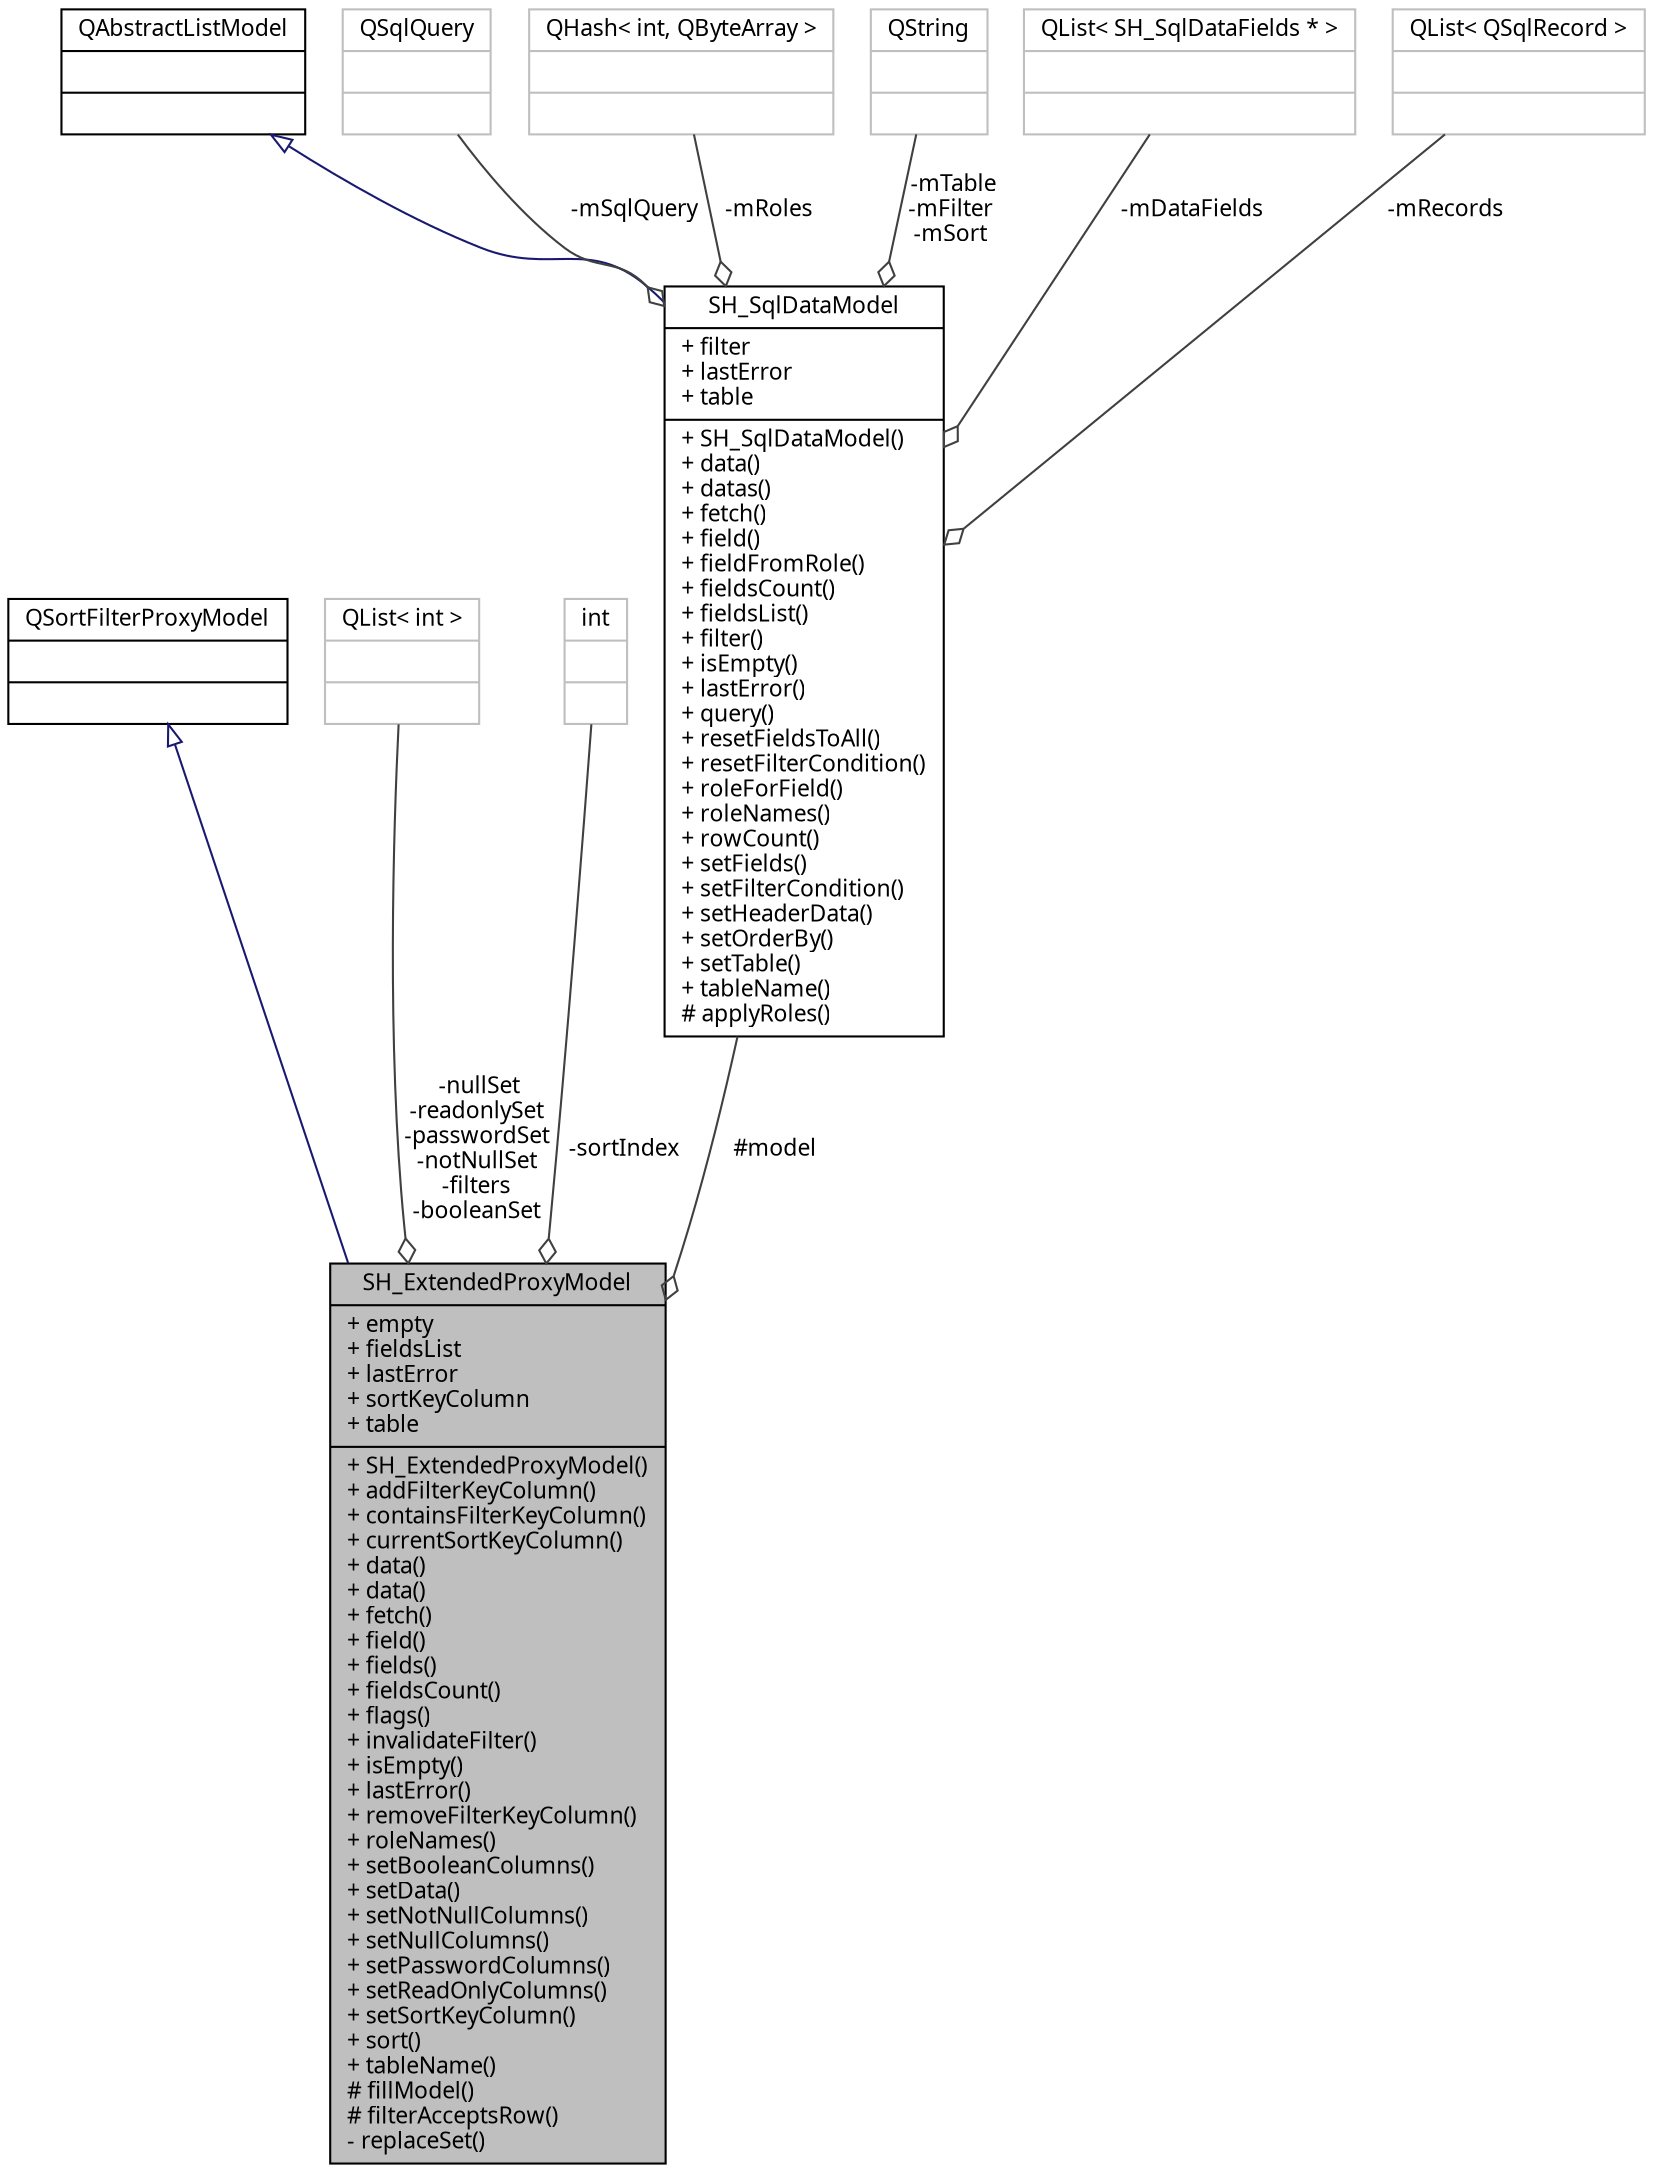 digraph "SH_ExtendedProxyModel"
{
 // INTERACTIVE_SVG=YES
  bgcolor="transparent";
  edge [fontname="Verdana",fontsize="11",labelfontname="Verdana",labelfontsize="11"];
  node [fontname="Verdana",fontsize="11",shape=record];
  Node1 [label="{SH_ExtendedProxyModel\n|+ empty\l+ fieldsList\l+ lastError\l+ sortKeyColumn\l+ table\l|+ SH_ExtendedProxyModel()\l+ addFilterKeyColumn()\l+ containsFilterKeyColumn()\l+ currentSortKeyColumn()\l+ data()\l+ data()\l+ fetch()\l+ field()\l+ fields()\l+ fieldsCount()\l+ flags()\l+ invalidateFilter()\l+ isEmpty()\l+ lastError()\l+ removeFilterKeyColumn()\l+ roleNames()\l+ setBooleanColumns()\l+ setData()\l+ setNotNullColumns()\l+ setNullColumns()\l+ setPasswordColumns()\l+ setReadOnlyColumns()\l+ setSortKeyColumn()\l+ sort()\l+ tableName()\l# fillModel()\l# filterAcceptsRow()\l- replaceSet()\l}",height=0.2,width=0.4,color="black", fillcolor="grey75", style="filled" fontcolor="black"];
  Node2 -> Node1 [dir="back",color="midnightblue",fontsize="11",style="solid",arrowtail="onormal",fontname="Verdana"];
  Node2 [label="{QSortFilterProxyModel\n||}",height=0.2,width=0.4,color="black",URL="$classQSortFilterProxyModel.html"];
  Node3 -> Node1 [color="grey25",fontsize="11",style="solid",label=" -nullSet\n-readonlySet\n-passwordSet\n-notNullSet\n-filters\n-booleanSet" ,arrowhead="odiamond",fontname="Verdana"];
  Node3 [label="{QList\< int \>\n||}",height=0.2,width=0.4,color="grey75"];
  Node4 -> Node1 [color="grey25",fontsize="11",style="solid",label=" -sortIndex" ,arrowhead="odiamond",fontname="Verdana"];
  Node4 [label="{int\n||}",height=0.2,width=0.4,color="grey75"];
  Node5 -> Node1 [color="grey25",fontsize="11",style="solid",label=" #model" ,arrowhead="odiamond",fontname="Verdana"];
  Node5 [label="{SH_SqlDataModel\n|+ filter\l+ lastError\l+ table\l|+ SH_SqlDataModel()\l+ data()\l+ datas()\l+ fetch()\l+ field()\l+ fieldFromRole()\l+ fieldsCount()\l+ fieldsList()\l+ filter()\l+ isEmpty()\l+ lastError()\l+ query()\l+ resetFieldsToAll()\l+ resetFilterCondition()\l+ roleForField()\l+ roleNames()\l+ rowCount()\l+ setFields()\l+ setFilterCondition()\l+ setHeaderData()\l+ setOrderBy()\l+ setTable()\l+ tableName()\l# applyRoles()\l}",height=0.2,width=0.4,color="black",URL="$classSH__SqlDataModel.html"];
  Node6 -> Node5 [dir="back",color="midnightblue",fontsize="11",style="solid",arrowtail="onormal",fontname="Verdana"];
  Node6 [label="{QAbstractListModel\n||}",height=0.2,width=0.4,color="black",URL="$classQAbstractListModel.html"];
  Node7 -> Node5 [color="grey25",fontsize="11",style="solid",label=" -mSqlQuery" ,arrowhead="odiamond",fontname="Verdana"];
  Node7 [label="{QSqlQuery\n||}",height=0.2,width=0.4,color="grey75"];
  Node8 -> Node5 [color="grey25",fontsize="11",style="solid",label=" -mRoles" ,arrowhead="odiamond",fontname="Verdana"];
  Node8 [label="{QHash\< int, QByteArray \>\n||}",height=0.2,width=0.4,color="grey75"];
  Node9 -> Node5 [color="grey25",fontsize="11",style="solid",label=" -mTable\n-mFilter\n-mSort" ,arrowhead="odiamond",fontname="Verdana"];
  Node9 [label="{QString\n||}",height=0.2,width=0.4,color="grey75"];
  Node10 -> Node5 [color="grey25",fontsize="11",style="solid",label=" -mDataFields" ,arrowhead="odiamond",fontname="Verdana"];
  Node10 [label="{QList\< SH_SqlDataFields * \>\n||}",height=0.2,width=0.4,color="grey75"];
  Node11 -> Node5 [color="grey25",fontsize="11",style="solid",label=" -mRecords" ,arrowhead="odiamond",fontname="Verdana"];
  Node11 [label="{QList\< QSqlRecord \>\n||}",height=0.2,width=0.4,color="grey75"];
}
